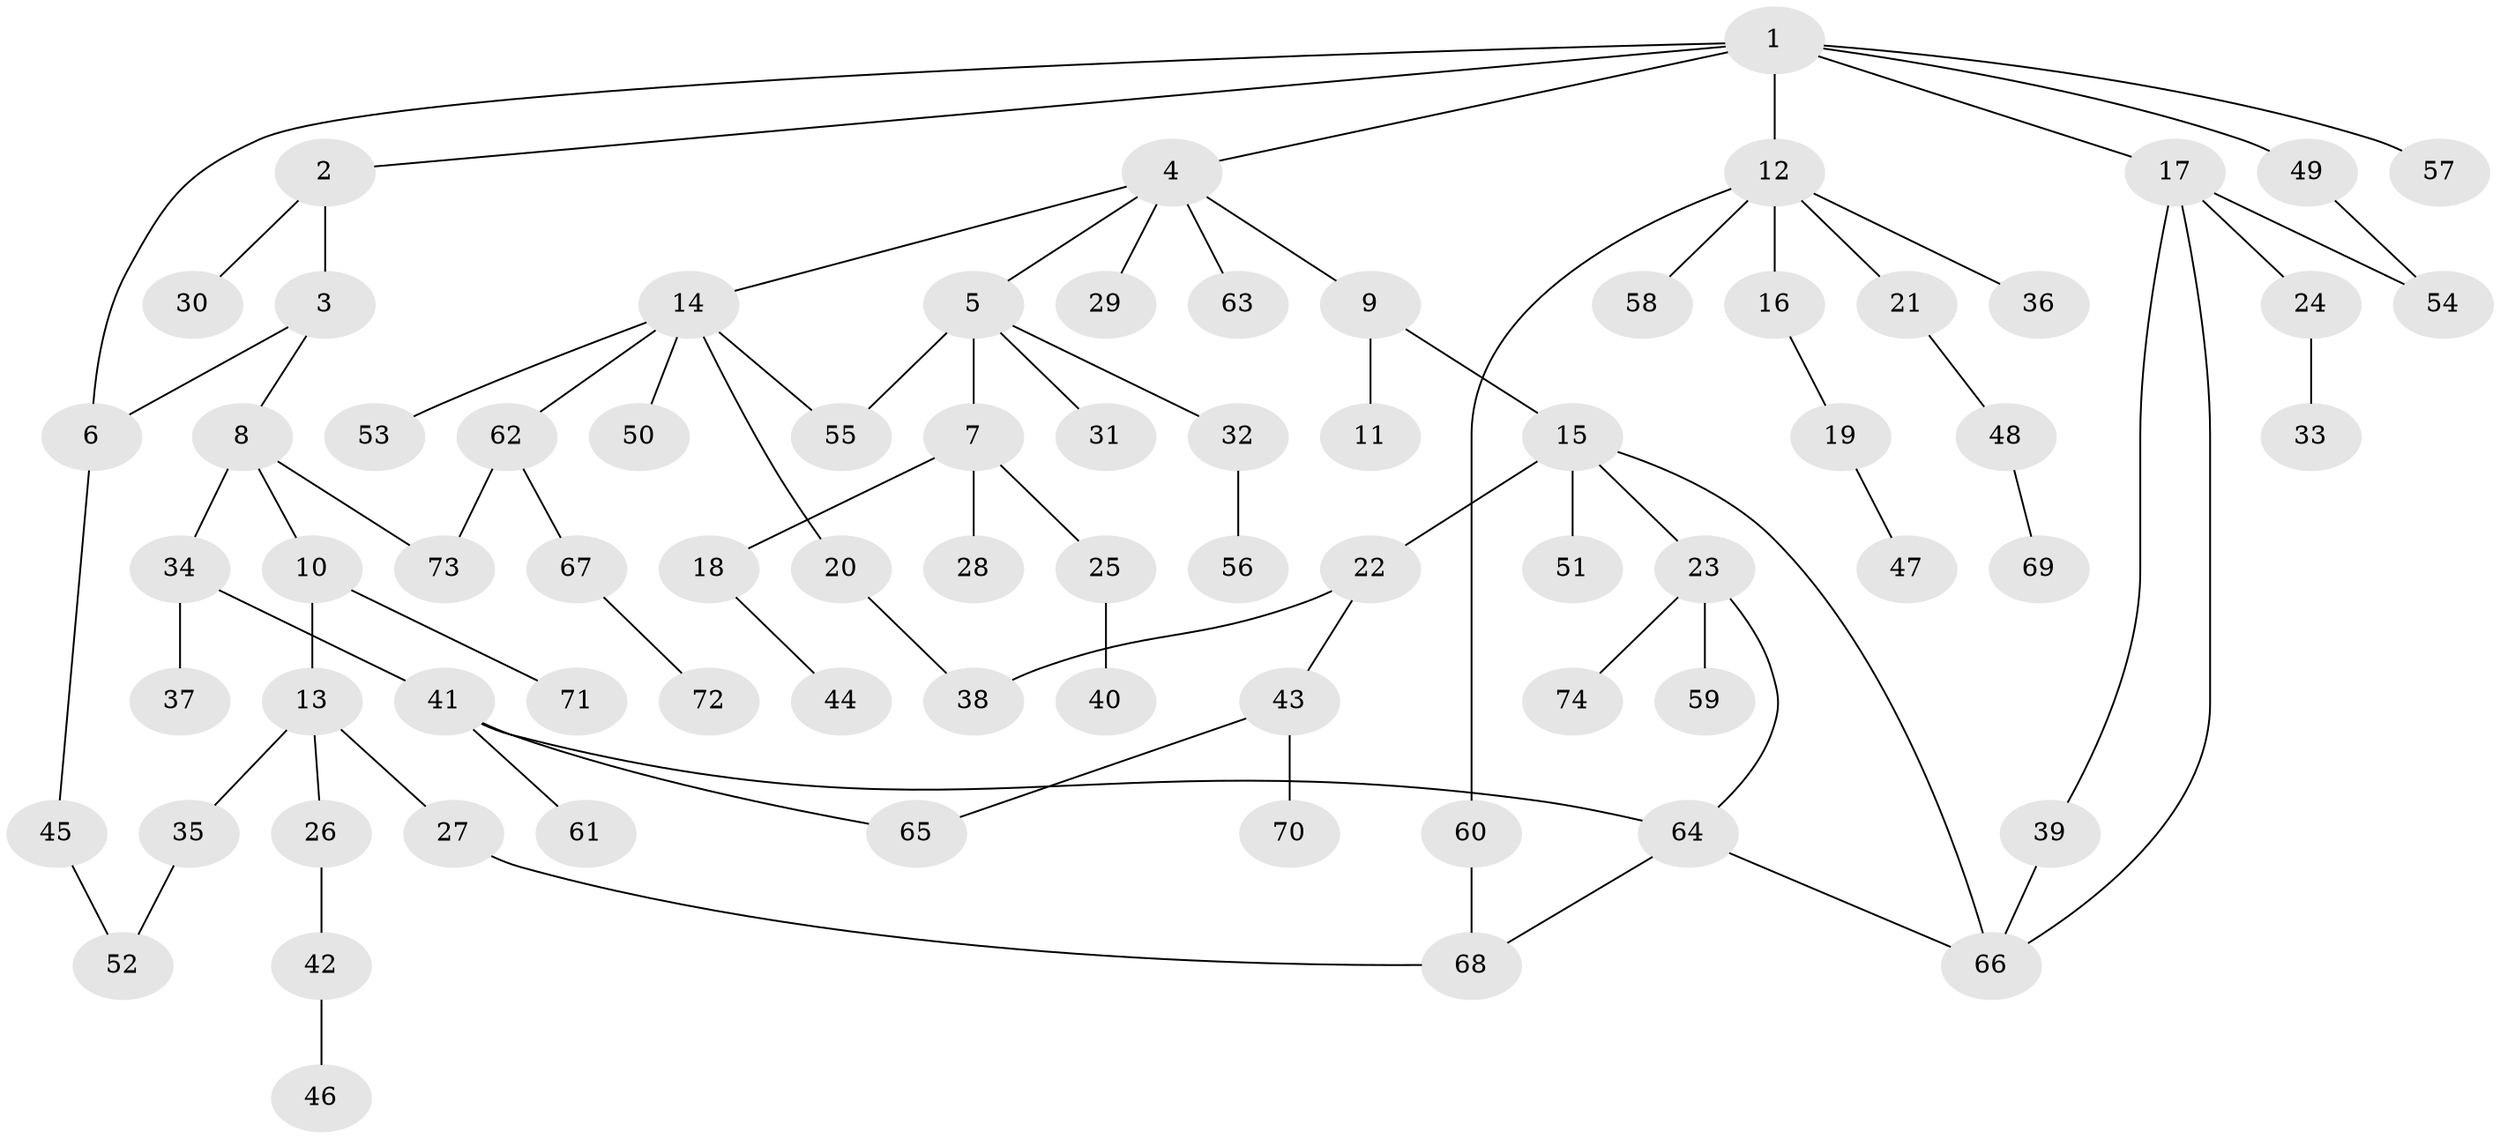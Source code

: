 // Generated by graph-tools (version 1.1) at 2025/13/03/09/25 04:13:36]
// undirected, 74 vertices, 86 edges
graph export_dot {
graph [start="1"]
  node [color=gray90,style=filled];
  1;
  2;
  3;
  4;
  5;
  6;
  7;
  8;
  9;
  10;
  11;
  12;
  13;
  14;
  15;
  16;
  17;
  18;
  19;
  20;
  21;
  22;
  23;
  24;
  25;
  26;
  27;
  28;
  29;
  30;
  31;
  32;
  33;
  34;
  35;
  36;
  37;
  38;
  39;
  40;
  41;
  42;
  43;
  44;
  45;
  46;
  47;
  48;
  49;
  50;
  51;
  52;
  53;
  54;
  55;
  56;
  57;
  58;
  59;
  60;
  61;
  62;
  63;
  64;
  65;
  66;
  67;
  68;
  69;
  70;
  71;
  72;
  73;
  74;
  1 -- 2;
  1 -- 4;
  1 -- 12;
  1 -- 17;
  1 -- 49;
  1 -- 57;
  1 -- 6;
  2 -- 3;
  2 -- 30;
  3 -- 6;
  3 -- 8;
  4 -- 5;
  4 -- 9;
  4 -- 14;
  4 -- 29;
  4 -- 63;
  5 -- 7;
  5 -- 31;
  5 -- 32;
  5 -- 55;
  6 -- 45;
  7 -- 18;
  7 -- 25;
  7 -- 28;
  8 -- 10;
  8 -- 34;
  8 -- 73;
  9 -- 11;
  9 -- 15;
  10 -- 13;
  10 -- 71;
  12 -- 16;
  12 -- 21;
  12 -- 36;
  12 -- 58;
  12 -- 60;
  13 -- 26;
  13 -- 27;
  13 -- 35;
  14 -- 20;
  14 -- 50;
  14 -- 53;
  14 -- 55;
  14 -- 62;
  15 -- 22;
  15 -- 23;
  15 -- 51;
  15 -- 66;
  16 -- 19;
  17 -- 24;
  17 -- 39;
  17 -- 54;
  17 -- 66;
  18 -- 44;
  19 -- 47;
  20 -- 38;
  21 -- 48;
  22 -- 43;
  22 -- 38;
  23 -- 59;
  23 -- 74;
  23 -- 64;
  24 -- 33;
  25 -- 40;
  26 -- 42;
  27 -- 68;
  32 -- 56;
  34 -- 37;
  34 -- 41;
  35 -- 52;
  39 -- 66;
  41 -- 61;
  41 -- 64;
  41 -- 65;
  42 -- 46;
  43 -- 70;
  43 -- 65;
  45 -- 52;
  48 -- 69;
  49 -- 54;
  60 -- 68;
  62 -- 67;
  62 -- 73;
  64 -- 66;
  64 -- 68;
  67 -- 72;
}
